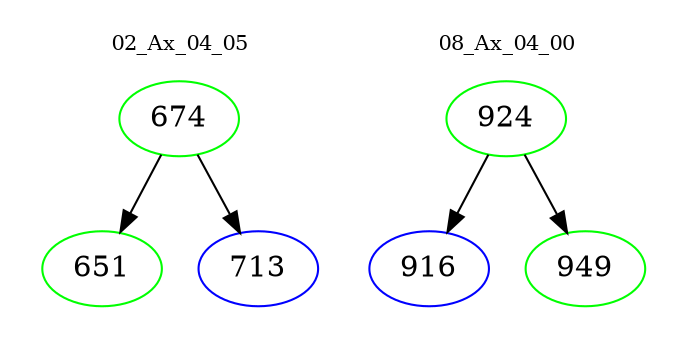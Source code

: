 digraph{
subgraph cluster_0 {
color = white
label = "02_Ax_04_05";
fontsize=10;
T0_674 [label="674", color="green"]
T0_674 -> T0_651 [color="black"]
T0_651 [label="651", color="green"]
T0_674 -> T0_713 [color="black"]
T0_713 [label="713", color="blue"]
}
subgraph cluster_1 {
color = white
label = "08_Ax_04_00";
fontsize=10;
T1_924 [label="924", color="green"]
T1_924 -> T1_916 [color="black"]
T1_916 [label="916", color="blue"]
T1_924 -> T1_949 [color="black"]
T1_949 [label="949", color="green"]
}
}
